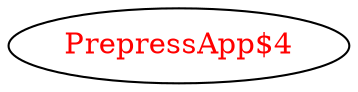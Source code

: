 digraph dependencyGraph {
 concentrate=true;
 ranksep="2.0";
 rankdir="LR"; 
 splines="ortho";
"PrepressApp$4" [fontcolor="red"];
}
